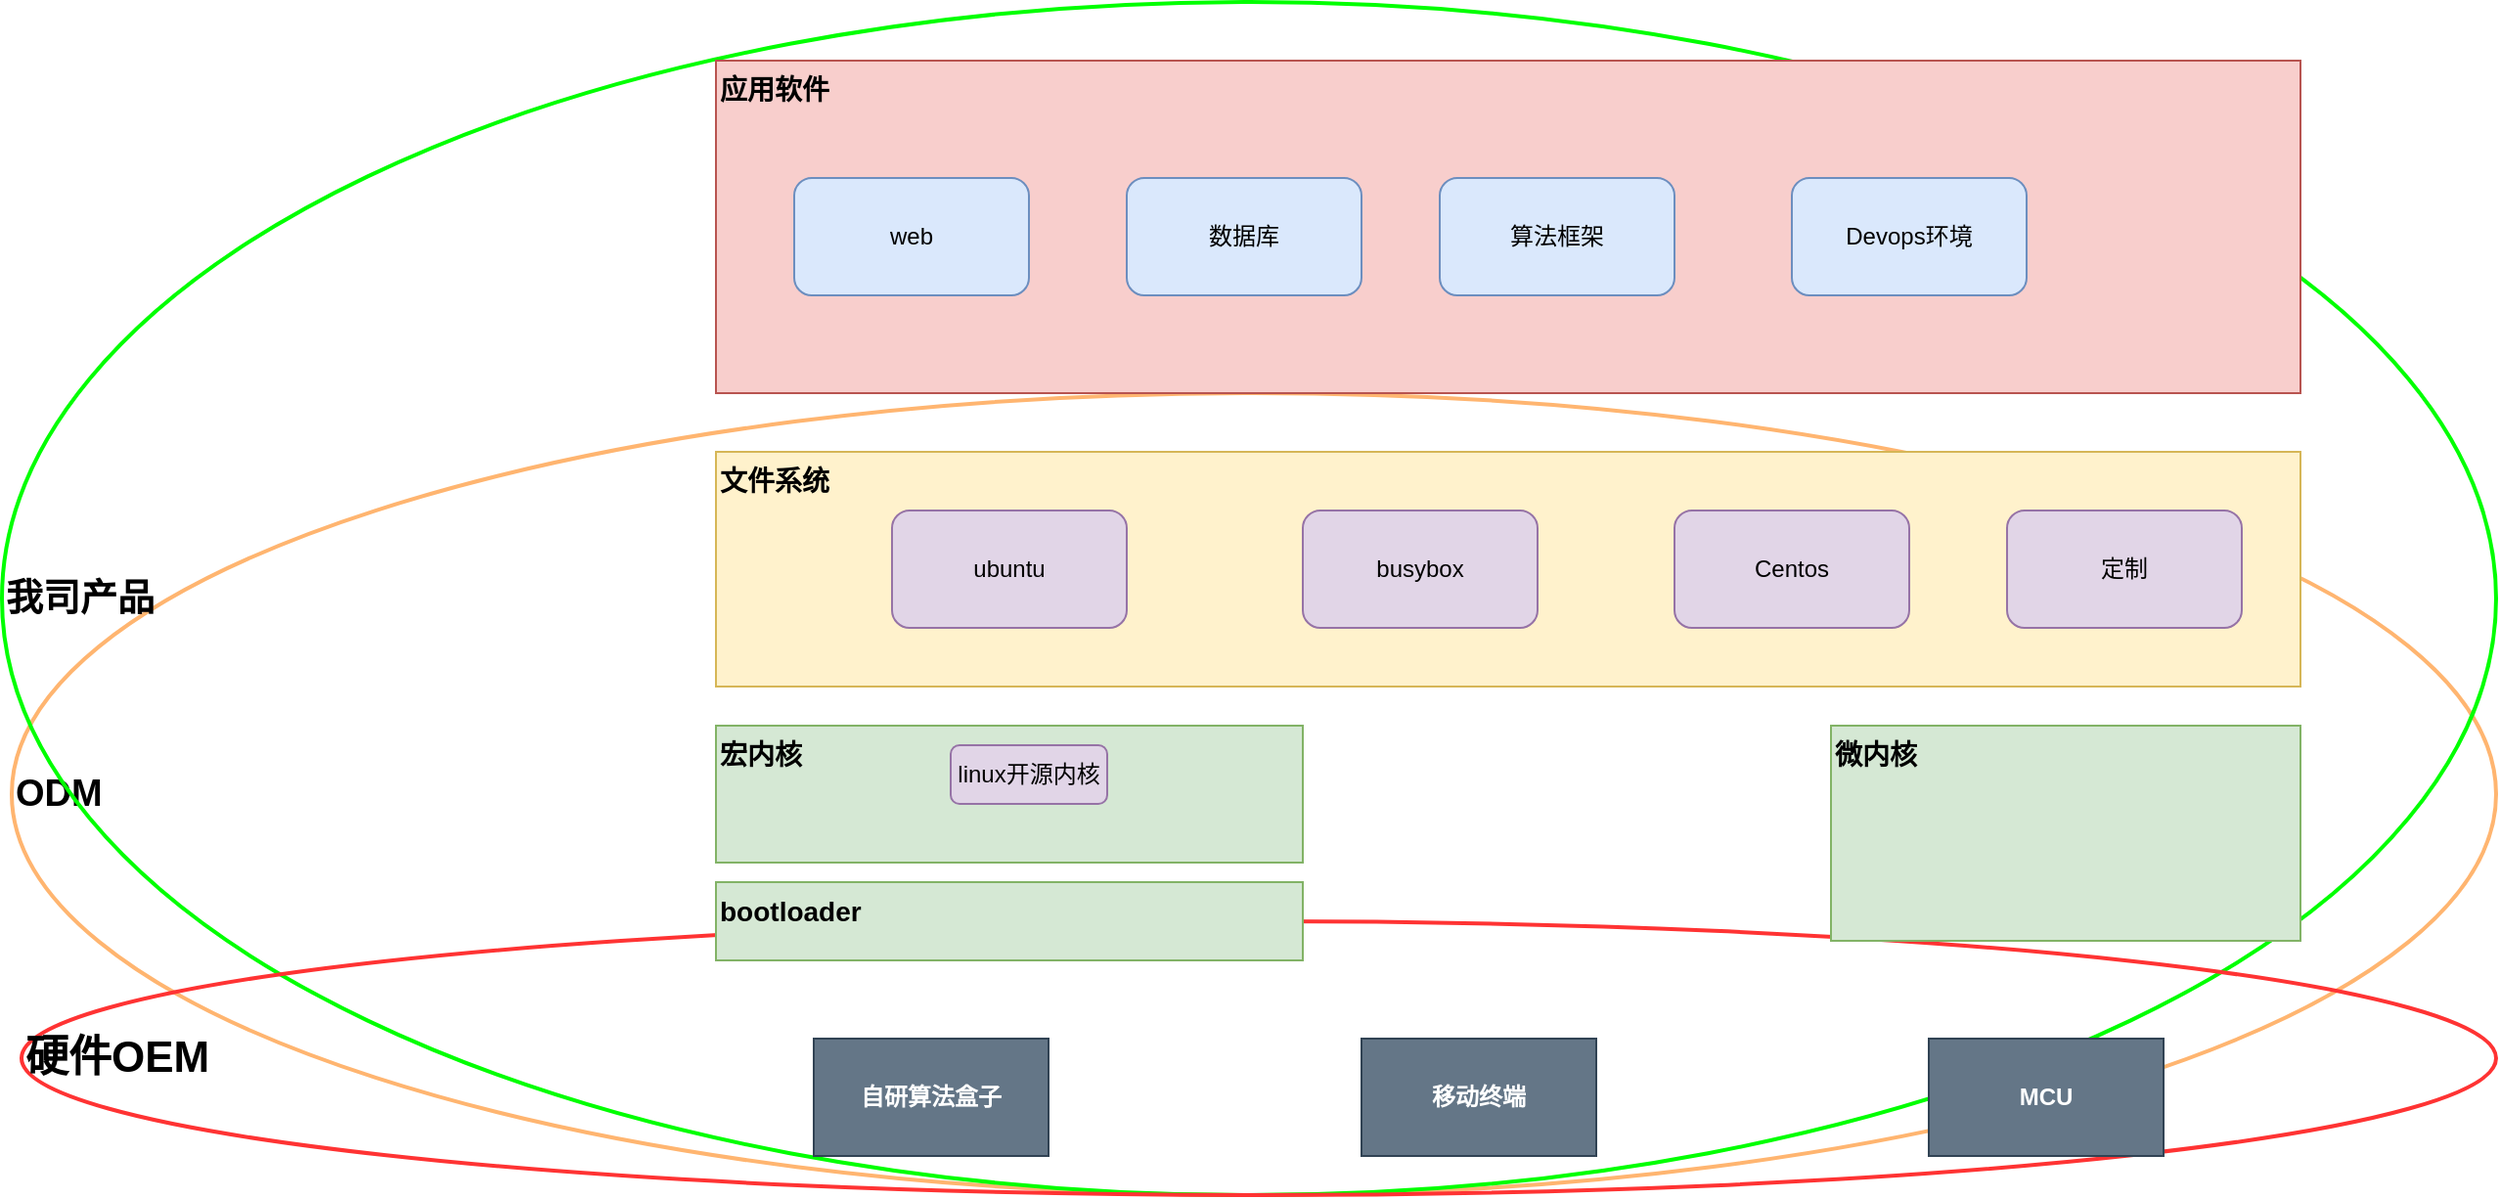 <mxfile version="13.6.0" type="github">
  <diagram name="Page-1" id="9361dd3d-8414-5efd-6122-117bd74ce7a7">
    <mxGraphModel dx="3673" dy="1696" grid="1" gridSize="10" guides="1" tooltips="1" connect="1" arrows="1" fold="1" page="0" pageScale="1.5" pageWidth="826" pageHeight="1169" background="#ffffff" math="0" shadow="0">
      <root>
        <mxCell id="0" />
        <mxCell id="1" parent="0" />
        <mxCell id="s2ZySxg1d-m6GW3_x3Qq-116" value="&lt;font color=&quot;#000000&quot; style=&quot;font-size: 19px&quot;&gt;&lt;b&gt;ODM&lt;/b&gt;&lt;/font&gt;" style="ellipse;whiteSpace=wrap;html=1;labelBackgroundColor=none;fillColor=none;fontSize=14;fontColor=#999999;align=left;strokeColor=#FFB570;strokeWidth=2;" vertex="1" parent="1">
          <mxGeometry x="-1790" y="-550" width="1270" height="410" as="geometry" />
        </mxCell>
        <mxCell id="s2ZySxg1d-m6GW3_x3Qq-117" value="&lt;font color=&quot;#000000&quot;&gt;&lt;span style=&quot;font-size: 19px&quot;&gt;&lt;b&gt;我司产品&lt;/b&gt;&lt;/span&gt;&lt;/font&gt;" style="ellipse;whiteSpace=wrap;html=1;labelBackgroundColor=none;fillColor=none;fontSize=14;fontColor=#999999;align=left;strokeColor=#00FF00;strokeWidth=2;" vertex="1" parent="1">
          <mxGeometry x="-1795" y="-750" width="1275" height="610" as="geometry" />
        </mxCell>
        <mxCell id="s2ZySxg1d-m6GW3_x3Qq-114" value="&lt;font color=&quot;#000000&quot; size=&quot;1&quot;&gt;&lt;b style=&quot;font-size: 22px&quot;&gt;硬件OEM&lt;/b&gt;&lt;/font&gt;" style="ellipse;whiteSpace=wrap;html=1;labelBackgroundColor=none;fontSize=14;fontColor=#999999;align=left;fillColor=none;strokeColor=#FF3333;strokeWidth=2;" vertex="1" parent="1">
          <mxGeometry x="-1785" y="-280" width="1265" height="140" as="geometry" />
        </mxCell>
        <mxCell id="s2ZySxg1d-m6GW3_x3Qq-89" value="自研算法盒子" style="rounded=0;whiteSpace=wrap;html=1;labelBackgroundColor=none;fillColor=#647687;strokeColor=#314354;fontColor=#ffffff;fontStyle=1" vertex="1" parent="1">
          <mxGeometry x="-1380" y="-220" width="120" height="60" as="geometry" />
        </mxCell>
        <mxCell id="s2ZySxg1d-m6GW3_x3Qq-93" value="宏内核" style="rounded=0;whiteSpace=wrap;html=1;align=left;verticalAlign=top;fillColor=#d5e8d4;strokeColor=#82b366;fontStyle=1;fontSize=14;" vertex="1" parent="1">
          <mxGeometry x="-1430" y="-380" width="300" height="70" as="geometry" />
        </mxCell>
        <mxCell id="s2ZySxg1d-m6GW3_x3Qq-94" value="文件系统" style="rounded=0;whiteSpace=wrap;html=1;align=left;verticalAlign=top;fontStyle=1;fontSize=14;fillColor=#fff2cc;strokeColor=#d6b656;" vertex="1" parent="1">
          <mxGeometry x="-1430" y="-520" width="810" height="120" as="geometry" />
        </mxCell>
        <mxCell id="s2ZySxg1d-m6GW3_x3Qq-95" value="应用软件" style="rounded=0;whiteSpace=wrap;html=1;align=left;verticalAlign=top;fontStyle=1;fontSize=14;fillColor=#f8cecc;strokeColor=#b85450;" vertex="1" parent="1">
          <mxGeometry x="-1430" y="-720" width="810" height="170" as="geometry" />
        </mxCell>
        <mxCell id="s2ZySxg1d-m6GW3_x3Qq-97" value="ubuntu" style="rounded=1;whiteSpace=wrap;html=1;align=center;fillColor=#e1d5e7;strokeColor=#9673a6;" vertex="1" parent="1">
          <mxGeometry x="-1340" y="-490" width="120" height="60" as="geometry" />
        </mxCell>
        <mxCell id="s2ZySxg1d-m6GW3_x3Qq-99" value="busybox" style="rounded=1;whiteSpace=wrap;html=1;align=center;fillColor=#e1d5e7;strokeColor=#9673a6;" vertex="1" parent="1">
          <mxGeometry x="-1130" y="-490" width="120" height="60" as="geometry" />
        </mxCell>
        <mxCell id="s2ZySxg1d-m6GW3_x3Qq-100" value="定制" style="rounded=1;whiteSpace=wrap;html=1;align=center;fillColor=#e1d5e7;strokeColor=#9673a6;" vertex="1" parent="1">
          <mxGeometry x="-770" y="-490" width="120" height="60" as="geometry" />
        </mxCell>
        <mxCell id="s2ZySxg1d-m6GW3_x3Qq-101" value="bootloader" style="rounded=0;whiteSpace=wrap;html=1;align=left;verticalAlign=top;fillColor=#d5e8d4;strokeColor=#82b366;fontStyle=1;fontSize=14;" vertex="1" parent="1">
          <mxGeometry x="-1430" y="-300" width="300" height="40" as="geometry" />
        </mxCell>
        <mxCell id="s2ZySxg1d-m6GW3_x3Qq-102" value="linux开源内核" style="rounded=1;whiteSpace=wrap;html=1;align=center;fillColor=#e1d5e7;strokeColor=#9673a6;" vertex="1" parent="1">
          <mxGeometry x="-1310" y="-370" width="80" height="30" as="geometry" />
        </mxCell>
        <mxCell id="s2ZySxg1d-m6GW3_x3Qq-105" value="微内核" style="rounded=0;whiteSpace=wrap;html=1;align=left;verticalAlign=top;fillColor=#d5e8d4;strokeColor=#82b366;fontStyle=1;fontSize=14;" vertex="1" parent="1">
          <mxGeometry x="-860" y="-380" width="240" height="110" as="geometry" />
        </mxCell>
        <mxCell id="s2ZySxg1d-m6GW3_x3Qq-107" value="Centos" style="rounded=1;whiteSpace=wrap;html=1;align=center;fillColor=#e1d5e7;strokeColor=#9673a6;" vertex="1" parent="1">
          <mxGeometry x="-940" y="-490" width="120" height="60" as="geometry" />
        </mxCell>
        <mxCell id="s2ZySxg1d-m6GW3_x3Qq-108" value="web" style="rounded=1;whiteSpace=wrap;html=1;align=center;fillColor=#dae8fc;strokeColor=#6c8ebf;" vertex="1" parent="1">
          <mxGeometry x="-1390" y="-660" width="120" height="60" as="geometry" />
        </mxCell>
        <mxCell id="s2ZySxg1d-m6GW3_x3Qq-109" value="数据库" style="rounded=1;whiteSpace=wrap;html=1;align=center;fillColor=#dae8fc;strokeColor=#6c8ebf;" vertex="1" parent="1">
          <mxGeometry x="-1220" y="-660" width="120" height="60" as="geometry" />
        </mxCell>
        <mxCell id="s2ZySxg1d-m6GW3_x3Qq-110" value="算法框架" style="rounded=1;whiteSpace=wrap;html=1;align=center;fillColor=#dae8fc;strokeColor=#6c8ebf;" vertex="1" parent="1">
          <mxGeometry x="-1060" y="-660" width="120" height="60" as="geometry" />
        </mxCell>
        <mxCell id="s2ZySxg1d-m6GW3_x3Qq-111" value="Devops环境" style="rounded=1;whiteSpace=wrap;html=1;align=center;fillColor=#dae8fc;strokeColor=#6c8ebf;" vertex="1" parent="1">
          <mxGeometry x="-880" y="-660" width="120" height="60" as="geometry" />
        </mxCell>
        <mxCell id="s2ZySxg1d-m6GW3_x3Qq-112" value="MCU" style="rounded=0;whiteSpace=wrap;html=1;labelBackgroundColor=none;fillColor=#647687;strokeColor=#314354;fontColor=#ffffff;fontStyle=1" vertex="1" parent="1">
          <mxGeometry x="-810" y="-220" width="120" height="60" as="geometry" />
        </mxCell>
        <mxCell id="s2ZySxg1d-m6GW3_x3Qq-113" value="移动终端" style="rounded=0;whiteSpace=wrap;html=1;labelBackgroundColor=none;fillColor=#647687;strokeColor=#314354;fontColor=#ffffff;fontStyle=1" vertex="1" parent="1">
          <mxGeometry x="-1100" y="-220" width="120" height="60" as="geometry" />
        </mxCell>
      </root>
    </mxGraphModel>
  </diagram>
</mxfile>

